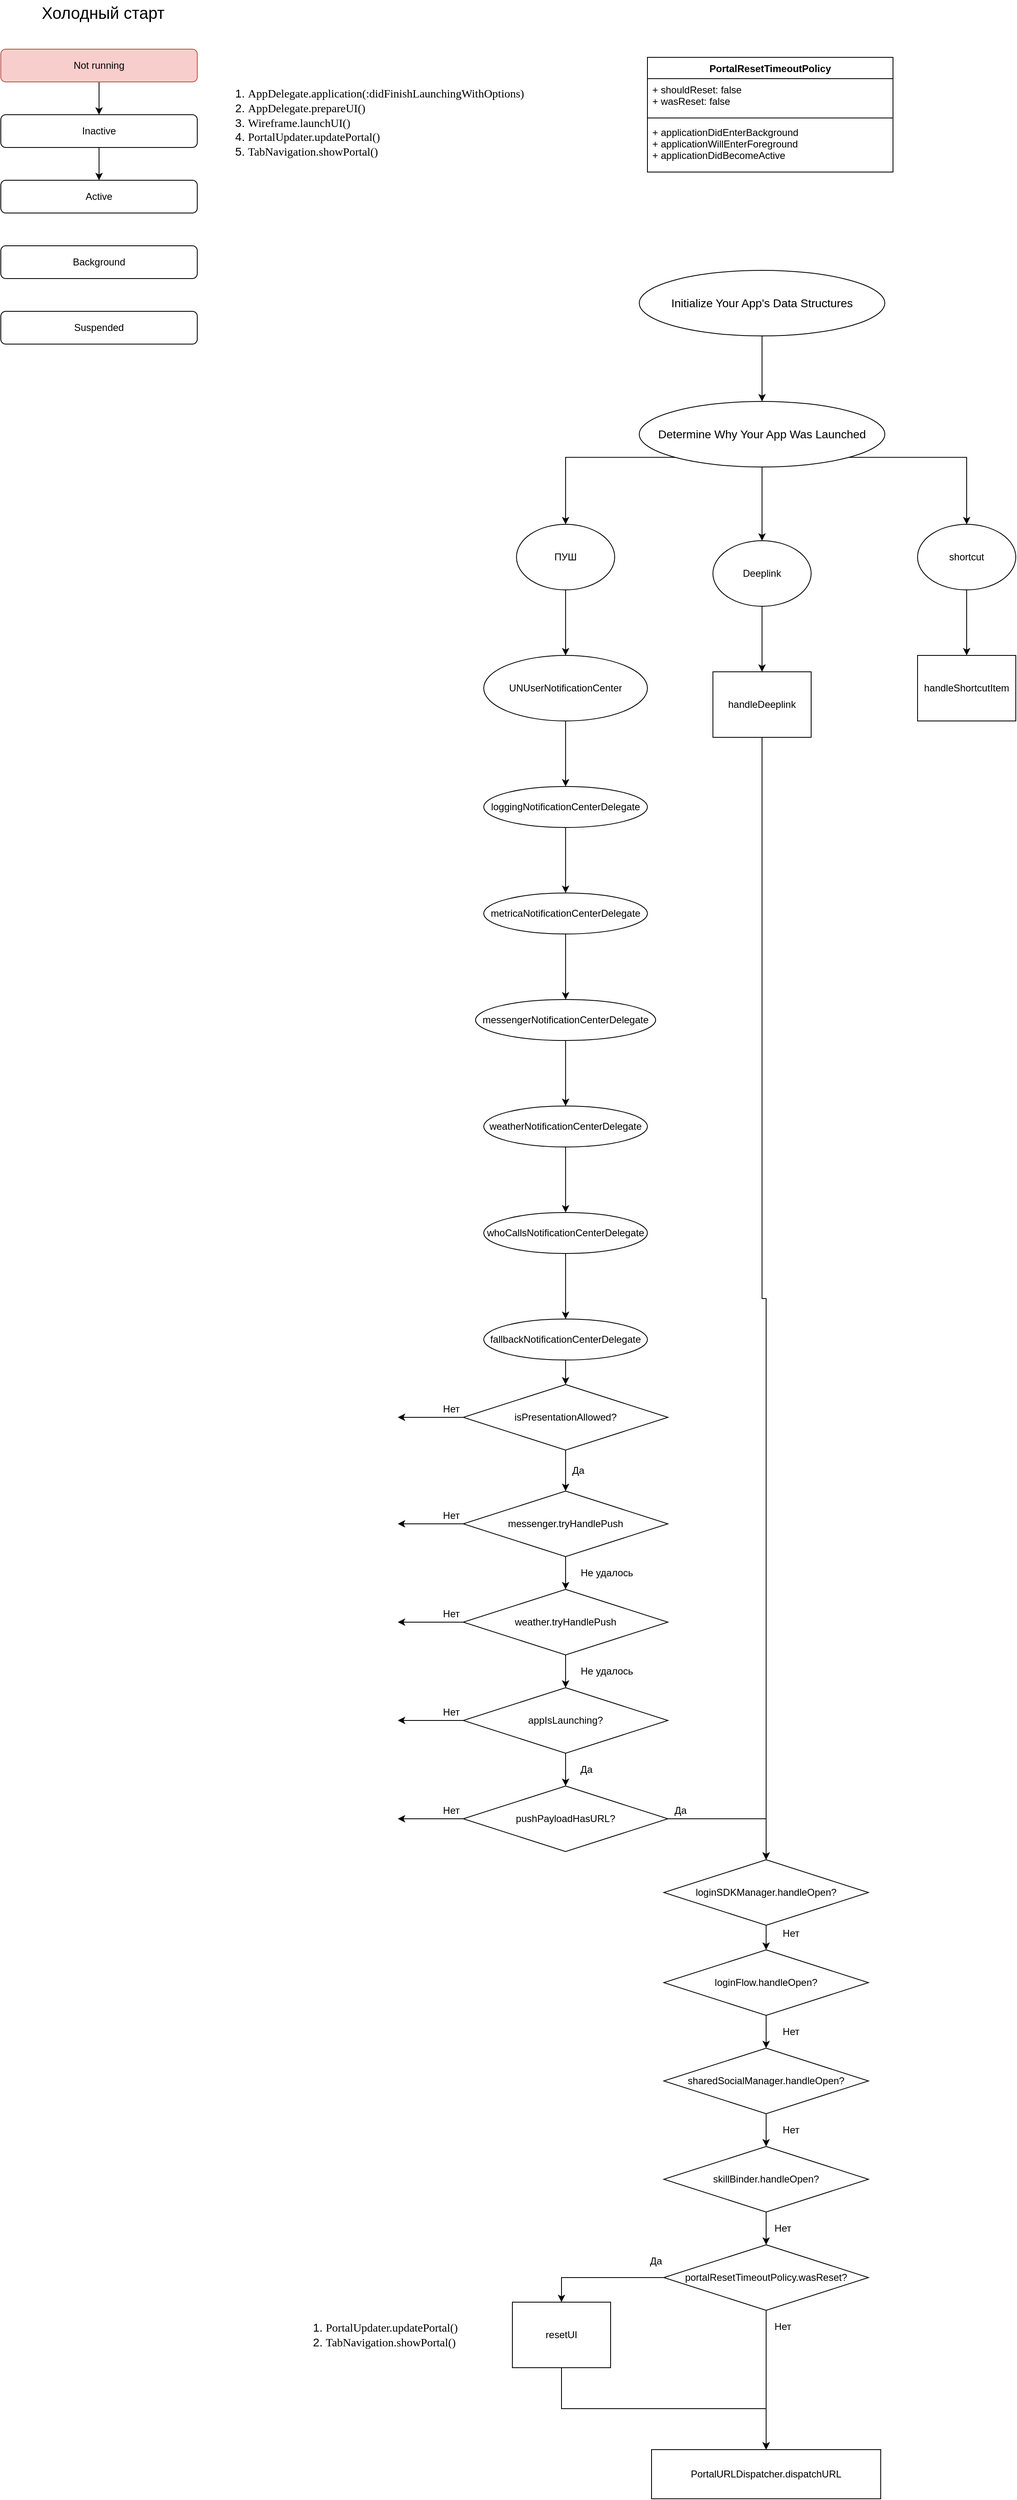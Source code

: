 <mxfile version="12.9.6" type="github"><diagram id="7pDGMGdCjHtcyB4AVkAt" name="Page-1"><mxGraphModel dx="1365" dy="1168" grid="1" gridSize="10" guides="1" tooltips="1" connect="1" arrows="1" fold="1" page="1" pageScale="1" pageWidth="2339" pageHeight="3300" math="0" shadow="0"><root><mxCell id="0"/><mxCell id="1" parent="0"/><mxCell id="Q1NVLPhv_rkMUIx4wccq-15" value="" style="edgeStyle=orthogonalEdgeStyle;rounded=0;orthogonalLoop=1;jettySize=auto;html=1;" edge="1" parent="1" source="Q1NVLPhv_rkMUIx4wccq-1" target="Q1NVLPhv_rkMUIx4wccq-2"><mxGeometry relative="1" as="geometry"/></mxCell><mxCell id="Q1NVLPhv_rkMUIx4wccq-1" value="Not running" style="rounded=1;whiteSpace=wrap;html=1;fillColor=#f8cecc;strokeColor=#b85450;" vertex="1" parent="1"><mxGeometry x="80" y="80" width="240" height="40" as="geometry"/></mxCell><mxCell id="Q1NVLPhv_rkMUIx4wccq-16" value="" style="edgeStyle=orthogonalEdgeStyle;rounded=0;orthogonalLoop=1;jettySize=auto;html=1;" edge="1" parent="1" source="Q1NVLPhv_rkMUIx4wccq-2" target="Q1NVLPhv_rkMUIx4wccq-3"><mxGeometry relative="1" as="geometry"/></mxCell><mxCell id="Q1NVLPhv_rkMUIx4wccq-2" value="Inactive" style="rounded=1;whiteSpace=wrap;html=1;" vertex="1" parent="1"><mxGeometry x="80" y="160" width="240" height="40" as="geometry"/></mxCell><mxCell id="Q1NVLPhv_rkMUIx4wccq-3" value="Active" style="rounded=1;whiteSpace=wrap;html=1;" vertex="1" parent="1"><mxGeometry x="80" y="240" width="240" height="40" as="geometry"/></mxCell><mxCell id="Q1NVLPhv_rkMUIx4wccq-4" value="Background" style="rounded=1;whiteSpace=wrap;html=1;" vertex="1" parent="1"><mxGeometry x="80" y="320" width="240" height="40" as="geometry"/></mxCell><mxCell id="Q1NVLPhv_rkMUIx4wccq-6" value="Suspended" style="rounded=1;whiteSpace=wrap;html=1;" vertex="1" parent="1"><mxGeometry x="80" y="400" width="240" height="40" as="geometry"/></mxCell><mxCell id="Q1NVLPhv_rkMUIx4wccq-14" value="&lt;font style=&quot;font-size: 20px&quot;&gt;Холодный старт&lt;/font&gt;" style="text;html=1;strokeColor=none;fillColor=none;align=center;verticalAlign=middle;whiteSpace=wrap;rounded=0;" vertex="1" parent="1"><mxGeometry x="110" y="20" width="190" height="30" as="geometry"/></mxCell><mxCell id="Q1NVLPhv_rkMUIx4wccq-17" value="&lt;div style=&quot;font-size: 14px&quot; align=&quot;left&quot;&gt;&lt;ol&gt;&lt;li&gt;&lt;font style=&quot;font-size: 14px&quot; face=&quot;Verdana&quot;&gt;AppDelegate.application(:didFinishLaunchingWithOptions)&lt;/font&gt;&lt;/li&gt;&lt;li&gt;&lt;font style=&quot;font-size: 14px&quot; face=&quot;Verdana&quot;&gt;&lt;font style=&quot;font-size: 14px&quot; face=&quot;Verdana&quot;&gt;AppDelegate.&lt;/font&gt;prepareUI()&lt;/font&gt;&lt;/li&gt;&lt;li&gt;&lt;font style=&quot;font-size: 14px&quot; face=&quot;Verdana&quot;&gt;Wireframe.launchUI()&lt;/font&gt;&lt;/li&gt;&lt;li&gt;&lt;font style=&quot;font-size: 14px&quot; face=&quot;Verdana&quot;&gt;PortalUpdater.updatePortal()&lt;/font&gt;&lt;/li&gt;&lt;li&gt;&lt;font style=&quot;font-size: 14px&quot; face=&quot;Verdana&quot;&gt;TabNavigation.showPortal()&lt;br&gt;&lt;/font&gt;&lt;/li&gt;&lt;/ol&gt;&lt;/div&gt;" style="text;html=1;strokeColor=none;fillColor=none;align=left;verticalAlign=middle;whiteSpace=wrap;rounded=0;" vertex="1" parent="1"><mxGeometry x="340" y="90" width="490" height="160" as="geometry"/></mxCell><mxCell id="Q1NVLPhv_rkMUIx4wccq-18" value="PortalResetTimeoutPolicy" style="swimlane;fontStyle=1;align=center;verticalAlign=top;childLayout=stackLayout;horizontal=1;startSize=26;horizontalStack=0;resizeParent=1;resizeParentMax=0;resizeLast=0;collapsible=1;marginBottom=0;" vertex="1" parent="1"><mxGeometry x="870" y="90" width="300" height="140" as="geometry"/></mxCell><mxCell id="Q1NVLPhv_rkMUIx4wccq-19" value="+ shouldReset: false&#xA;+ wasReset: false" style="text;strokeColor=none;fillColor=none;align=left;verticalAlign=top;spacingLeft=4;spacingRight=4;overflow=hidden;rotatable=0;points=[[0,0.5],[1,0.5]];portConstraint=eastwest;" vertex="1" parent="Q1NVLPhv_rkMUIx4wccq-18"><mxGeometry y="26" width="300" height="44" as="geometry"/></mxCell><mxCell id="Q1NVLPhv_rkMUIx4wccq-20" value="" style="line;strokeWidth=1;fillColor=none;align=left;verticalAlign=middle;spacingTop=-1;spacingLeft=3;spacingRight=3;rotatable=0;labelPosition=right;points=[];portConstraint=eastwest;" vertex="1" parent="Q1NVLPhv_rkMUIx4wccq-18"><mxGeometry y="70" width="300" height="8" as="geometry"/></mxCell><mxCell id="Q1NVLPhv_rkMUIx4wccq-21" value="+ applicationDidEnterBackground&#xA;+ applicationWillEnterForeground&#xA;+ applicationDidBecomeActive&#xA;" style="text;strokeColor=none;fillColor=none;align=left;verticalAlign=top;spacingLeft=4;spacingRight=4;overflow=hidden;rotatable=0;points=[[0,0.5],[1,0.5]];portConstraint=eastwest;" vertex="1" parent="Q1NVLPhv_rkMUIx4wccq-18"><mxGeometry y="78" width="300" height="62" as="geometry"/></mxCell><mxCell id="Q1NVLPhv_rkMUIx4wccq-24" value="" style="edgeStyle=orthogonalEdgeStyle;rounded=0;orthogonalLoop=1;jettySize=auto;html=1;" edge="1" parent="1" source="Q1NVLPhv_rkMUIx4wccq-22" target="Q1NVLPhv_rkMUIx4wccq-23"><mxGeometry relative="1" as="geometry"/></mxCell><mxCell id="Q1NVLPhv_rkMUIx4wccq-22" value="&lt;h3 id=&quot;3222090&quot;&gt;&lt;span style=&quot;font-weight: normal&quot;&gt;Initialize Your App's Data Structures&lt;/span&gt;&lt;/h3&gt;" style="ellipse;whiteSpace=wrap;html=1;" vertex="1" parent="1"><mxGeometry x="860" y="350" width="300" height="80" as="geometry"/></mxCell><mxCell id="Q1NVLPhv_rkMUIx4wccq-26" value="" style="edgeStyle=orthogonalEdgeStyle;rounded=0;orthogonalLoop=1;jettySize=auto;html=1;entryX=0.5;entryY=0;entryDx=0;entryDy=0;exitX=1;exitY=1;exitDx=0;exitDy=0;" edge="1" parent="1" source="Q1NVLPhv_rkMUIx4wccq-23" target="Q1NVLPhv_rkMUIx4wccq-25"><mxGeometry relative="1" as="geometry"/></mxCell><mxCell id="Q1NVLPhv_rkMUIx4wccq-30" value="" style="edgeStyle=orthogonalEdgeStyle;rounded=0;orthogonalLoop=1;jettySize=auto;html=1;entryX=0.5;entryY=0;entryDx=0;entryDy=0;" edge="1" parent="1" source="Q1NVLPhv_rkMUIx4wccq-23" target="Q1NVLPhv_rkMUIx4wccq-28"><mxGeometry relative="1" as="geometry"><mxPoint x="1010" y="670" as="targetPoint"/></mxGeometry></mxCell><mxCell id="Q1NVLPhv_rkMUIx4wccq-23" value="&lt;h3 id=&quot;2922740&quot;&gt;&lt;span style=&quot;font-weight: normal&quot;&gt;Determine Why Your App Was Launched&lt;/span&gt;&lt;/h3&gt;" style="ellipse;whiteSpace=wrap;html=1;" vertex="1" parent="1"><mxGeometry x="860" y="510" width="300" height="80" as="geometry"/></mxCell><mxCell id="Q1NVLPhv_rkMUIx4wccq-123" value="" style="edgeStyle=orthogonalEdgeStyle;rounded=0;orthogonalLoop=1;jettySize=auto;html=1;" edge="1" parent="1" source="Q1NVLPhv_rkMUIx4wccq-25" target="Q1NVLPhv_rkMUIx4wccq-122"><mxGeometry relative="1" as="geometry"/></mxCell><mxCell id="Q1NVLPhv_rkMUIx4wccq-25" value="shortcut" style="ellipse;whiteSpace=wrap;html=1;" vertex="1" parent="1"><mxGeometry x="1200" y="660" width="120" height="80" as="geometry"/></mxCell><mxCell id="Q1NVLPhv_rkMUIx4wccq-122" value="handleShortcutItem" style="rounded=0;whiteSpace=wrap;html=1;rounded=0;" vertex="1" parent="1"><mxGeometry x="1200" y="820" width="120" height="80" as="geometry"/></mxCell><mxCell id="Q1NVLPhv_rkMUIx4wccq-40" value="" style="edgeStyle=orthogonalEdgeStyle;rounded=0;orthogonalLoop=1;jettySize=auto;html=1;" edge="1" parent="1" source="Q1NVLPhv_rkMUIx4wccq-27" target="Q1NVLPhv_rkMUIx4wccq-39"><mxGeometry relative="1" as="geometry"/></mxCell><mxCell id="Q1NVLPhv_rkMUIx4wccq-27" value="ПУШ" style="ellipse;whiteSpace=wrap;html=1;" vertex="1" parent="1"><mxGeometry x="710" y="660" width="120" height="80" as="geometry"/></mxCell><mxCell id="Q1NVLPhv_rkMUIx4wccq-42" value="" style="edgeStyle=orthogonalEdgeStyle;rounded=0;orthogonalLoop=1;jettySize=auto;html=1;" edge="1" parent="1" source="Q1NVLPhv_rkMUIx4wccq-39" target="Q1NVLPhv_rkMUIx4wccq-41"><mxGeometry relative="1" as="geometry"/></mxCell><mxCell id="Q1NVLPhv_rkMUIx4wccq-39" value="UNUserNotificationCenter" style="ellipse;whiteSpace=wrap;html=1;" vertex="1" parent="1"><mxGeometry x="670" y="820" width="200" height="80" as="geometry"/></mxCell><mxCell id="Q1NVLPhv_rkMUIx4wccq-44" value="" style="edgeStyle=orthogonalEdgeStyle;rounded=0;orthogonalLoop=1;jettySize=auto;html=1;" edge="1" parent="1" source="Q1NVLPhv_rkMUIx4wccq-41" target="Q1NVLPhv_rkMUIx4wccq-43"><mxGeometry relative="1" as="geometry"/></mxCell><mxCell id="Q1NVLPhv_rkMUIx4wccq-41" value="loggingNotificationCenterDelegate" style="ellipse;whiteSpace=wrap;html=1;" vertex="1" parent="1"><mxGeometry x="670" y="980" width="200" height="50" as="geometry"/></mxCell><mxCell id="Q1NVLPhv_rkMUIx4wccq-46" value="" style="edgeStyle=orthogonalEdgeStyle;rounded=0;orthogonalLoop=1;jettySize=auto;html=1;" edge="1" parent="1" source="Q1NVLPhv_rkMUIx4wccq-43" target="Q1NVLPhv_rkMUIx4wccq-45"><mxGeometry relative="1" as="geometry"/></mxCell><mxCell id="Q1NVLPhv_rkMUIx4wccq-43" value="metricaNotificationCenterDelegate" style="ellipse;whiteSpace=wrap;html=1;" vertex="1" parent="1"><mxGeometry x="670" y="1110" width="200" height="50" as="geometry"/></mxCell><mxCell id="Q1NVLPhv_rkMUIx4wccq-48" value="" style="edgeStyle=orthogonalEdgeStyle;rounded=0;orthogonalLoop=1;jettySize=auto;html=1;" edge="1" parent="1" source="Q1NVLPhv_rkMUIx4wccq-45" target="Q1NVLPhv_rkMUIx4wccq-47"><mxGeometry relative="1" as="geometry"/></mxCell><mxCell id="Q1NVLPhv_rkMUIx4wccq-45" value="messengerNotificationCenterDelegate" style="ellipse;whiteSpace=wrap;html=1;" vertex="1" parent="1"><mxGeometry x="660" y="1240" width="220" height="50" as="geometry"/></mxCell><mxCell id="Q1NVLPhv_rkMUIx4wccq-50" value="" style="edgeStyle=orthogonalEdgeStyle;rounded=0;orthogonalLoop=1;jettySize=auto;html=1;" edge="1" parent="1" source="Q1NVLPhv_rkMUIx4wccq-47" target="Q1NVLPhv_rkMUIx4wccq-49"><mxGeometry relative="1" as="geometry"/></mxCell><mxCell id="Q1NVLPhv_rkMUIx4wccq-47" value="weatherNotificationCenterDelegate" style="ellipse;whiteSpace=wrap;html=1;" vertex="1" parent="1"><mxGeometry x="670" y="1370" width="200" height="50" as="geometry"/></mxCell><mxCell id="Q1NVLPhv_rkMUIx4wccq-52" value="" style="edgeStyle=orthogonalEdgeStyle;rounded=0;orthogonalLoop=1;jettySize=auto;html=1;" edge="1" parent="1" source="Q1NVLPhv_rkMUIx4wccq-49" target="Q1NVLPhv_rkMUIx4wccq-51"><mxGeometry relative="1" as="geometry"/></mxCell><mxCell id="Q1NVLPhv_rkMUIx4wccq-49" value="whoCallsNotificationCenterDelegate" style="ellipse;whiteSpace=wrap;html=1;" vertex="1" parent="1"><mxGeometry x="670" y="1500" width="200" height="50" as="geometry"/></mxCell><mxCell id="Q1NVLPhv_rkMUIx4wccq-63" value="" style="edgeStyle=orthogonalEdgeStyle;rounded=0;orthogonalLoop=1;jettySize=auto;html=1;" edge="1" parent="1" source="Q1NVLPhv_rkMUIx4wccq-51" target="Q1NVLPhv_rkMUIx4wccq-62"><mxGeometry relative="1" as="geometry"/></mxCell><mxCell id="Q1NVLPhv_rkMUIx4wccq-51" value="fallbackNotificationCenterDelegate" style="ellipse;whiteSpace=wrap;html=1;" vertex="1" parent="1"><mxGeometry x="670" y="1630" width="200" height="50" as="geometry"/></mxCell><mxCell id="Q1NVLPhv_rkMUIx4wccq-33" value="" style="edgeStyle=orthogonalEdgeStyle;rounded=0;orthogonalLoop=1;jettySize=auto;html=1;" edge="1" parent="1" source="Q1NVLPhv_rkMUIx4wccq-28" target="Q1NVLPhv_rkMUIx4wccq-32"><mxGeometry relative="1" as="geometry"/></mxCell><mxCell id="Q1NVLPhv_rkMUIx4wccq-28" value="Deeplink" style="ellipse;whiteSpace=wrap;html=1;" vertex="1" parent="1"><mxGeometry x="950" y="680" width="120" height="80" as="geometry"/></mxCell><mxCell id="Q1NVLPhv_rkMUIx4wccq-125" value="" style="edgeStyle=orthogonalEdgeStyle;rounded=0;orthogonalLoop=1;jettySize=auto;html=1;entryX=0.5;entryY=0;entryDx=0;entryDy=0;" edge="1" parent="1" source="Q1NVLPhv_rkMUIx4wccq-32" target="Q1NVLPhv_rkMUIx4wccq-99"><mxGeometry relative="1" as="geometry"><mxPoint x="1010" y="1000" as="targetPoint"/></mxGeometry></mxCell><mxCell id="Q1NVLPhv_rkMUIx4wccq-32" value="handleDeeplink" style="rounded=0;whiteSpace=wrap;html=1;" vertex="1" parent="1"><mxGeometry x="950" y="840" width="120" height="80" as="geometry"/></mxCell><mxCell id="Q1NVLPhv_rkMUIx4wccq-37" value="" style="edgeStyle=orthogonalEdgeStyle;rounded=0;orthogonalLoop=1;jettySize=auto;html=1;exitX=0.5;exitY=1;exitDx=0;exitDy=0;entryX=0.5;entryY=0;entryDx=0;entryDy=0;" edge="1" parent="1" source="Q1NVLPhv_rkMUIx4wccq-34" target="Q1NVLPhv_rkMUIx4wccq-120"><mxGeometry relative="1" as="geometry"><mxPoint x="1015" y="2980" as="targetPoint"/></mxGeometry></mxCell><mxCell id="Q1NVLPhv_rkMUIx4wccq-34" value="resetUI" style="rounded=0;whiteSpace=wrap;html=1;" vertex="1" parent="1"><mxGeometry x="705" y="2830" width="120" height="80" as="geometry"/></mxCell><mxCell id="Q1NVLPhv_rkMUIx4wccq-120" value="PortalURLDispatcher.dispatchURL" style="rounded=0;whiteSpace=wrap;html=1;" vertex="1" parent="1"><mxGeometry x="875" y="3010" width="280" height="60" as="geometry"/></mxCell><mxCell id="Q1NVLPhv_rkMUIx4wccq-31" value="" style="edgeStyle=orthogonalEdgeStyle;rounded=0;orthogonalLoop=1;jettySize=auto;html=1;exitX=0;exitY=1;exitDx=0;exitDy=0;" edge="1" parent="1" source="Q1NVLPhv_rkMUIx4wccq-23" target="Q1NVLPhv_rkMUIx4wccq-27"><mxGeometry relative="1" as="geometry"><mxPoint x="1020" y="600" as="sourcePoint"/><mxPoint x="1020" y="690" as="targetPoint"/></mxGeometry></mxCell><mxCell id="Q1NVLPhv_rkMUIx4wccq-67" value="" style="edgeStyle=orthogonalEdgeStyle;rounded=0;orthogonalLoop=1;jettySize=auto;html=1;" edge="1" parent="1" source="Q1NVLPhv_rkMUIx4wccq-62"><mxGeometry relative="1" as="geometry"><mxPoint x="565" y="1750" as="targetPoint"/></mxGeometry></mxCell><mxCell id="Q1NVLPhv_rkMUIx4wccq-71" value="" style="edgeStyle=orthogonalEdgeStyle;rounded=0;orthogonalLoop=1;jettySize=auto;html=1;" edge="1" parent="1" source="Q1NVLPhv_rkMUIx4wccq-62" target="Q1NVLPhv_rkMUIx4wccq-70"><mxGeometry relative="1" as="geometry"/></mxCell><mxCell id="Q1NVLPhv_rkMUIx4wccq-62" value="isPresentationAllowed?" style="rhombus;whiteSpace=wrap;html=1;" vertex="1" parent="1"><mxGeometry x="645" y="1710" width="250" height="80" as="geometry"/></mxCell><mxCell id="Q1NVLPhv_rkMUIx4wccq-73" value="" style="edgeStyle=orthogonalEdgeStyle;rounded=0;orthogonalLoop=1;jettySize=auto;html=1;" edge="1" parent="1" source="Q1NVLPhv_rkMUIx4wccq-70" target="Q1NVLPhv_rkMUIx4wccq-72"><mxGeometry relative="1" as="geometry"/></mxCell><mxCell id="Q1NVLPhv_rkMUIx4wccq-85" value="" style="edgeStyle=orthogonalEdgeStyle;rounded=0;orthogonalLoop=1;jettySize=auto;html=1;" edge="1" parent="1" source="Q1NVLPhv_rkMUIx4wccq-70"><mxGeometry relative="1" as="geometry"><mxPoint x="565" y="1880" as="targetPoint"/></mxGeometry></mxCell><mxCell id="Q1NVLPhv_rkMUIx4wccq-70" value="messenger.tryHandlePush" style="rhombus;whiteSpace=wrap;html=1;" vertex="1" parent="1"><mxGeometry x="645" y="1840" width="250" height="80" as="geometry"/></mxCell><mxCell id="Q1NVLPhv_rkMUIx4wccq-76" value="" style="edgeStyle=orthogonalEdgeStyle;rounded=0;orthogonalLoop=1;jettySize=auto;html=1;" edge="1" parent="1" source="Q1NVLPhv_rkMUIx4wccq-72" target="Q1NVLPhv_rkMUIx4wccq-75"><mxGeometry relative="1" as="geometry"/></mxCell><mxCell id="Q1NVLPhv_rkMUIx4wccq-87" value="" style="edgeStyle=orthogonalEdgeStyle;rounded=0;orthogonalLoop=1;jettySize=auto;html=1;" edge="1" parent="1" source="Q1NVLPhv_rkMUIx4wccq-72"><mxGeometry relative="1" as="geometry"><mxPoint x="565" y="2000" as="targetPoint"/></mxGeometry></mxCell><mxCell id="Q1NVLPhv_rkMUIx4wccq-72" value="weather.tryHandlePush" style="rhombus;whiteSpace=wrap;html=1;" vertex="1" parent="1"><mxGeometry x="645" y="1960" width="250" height="80" as="geometry"/></mxCell><mxCell id="Q1NVLPhv_rkMUIx4wccq-78" value="" style="edgeStyle=orthogonalEdgeStyle;rounded=0;orthogonalLoop=1;jettySize=auto;html=1;" edge="1" parent="1" source="Q1NVLPhv_rkMUIx4wccq-75" target="Q1NVLPhv_rkMUIx4wccq-77"><mxGeometry relative="1" as="geometry"/></mxCell><mxCell id="Q1NVLPhv_rkMUIx4wccq-89" value="" style="edgeStyle=orthogonalEdgeStyle;rounded=0;orthogonalLoop=1;jettySize=auto;html=1;" edge="1" parent="1" source="Q1NVLPhv_rkMUIx4wccq-75"><mxGeometry relative="1" as="geometry"><mxPoint x="565" y="2120" as="targetPoint"/></mxGeometry></mxCell><mxCell id="Q1NVLPhv_rkMUIx4wccq-75" value="appIsLaunching?" style="rhombus;whiteSpace=wrap;html=1;" vertex="1" parent="1"><mxGeometry x="645" y="2080" width="250" height="80" as="geometry"/></mxCell><mxCell id="Q1NVLPhv_rkMUIx4wccq-91" value="" style="edgeStyle=orthogonalEdgeStyle;rounded=0;orthogonalLoop=1;jettySize=auto;html=1;" edge="1" parent="1" source="Q1NVLPhv_rkMUIx4wccq-77"><mxGeometry relative="1" as="geometry"><mxPoint x="565" y="2240" as="targetPoint"/></mxGeometry></mxCell><mxCell id="Q1NVLPhv_rkMUIx4wccq-100" value="" style="edgeStyle=orthogonalEdgeStyle;rounded=0;orthogonalLoop=1;jettySize=auto;html=1;exitX=1;exitY=0.5;exitDx=0;exitDy=0;" edge="1" parent="1" source="Q1NVLPhv_rkMUIx4wccq-77" target="Q1NVLPhv_rkMUIx4wccq-99"><mxGeometry relative="1" as="geometry"/></mxCell><mxCell id="Q1NVLPhv_rkMUIx4wccq-77" value="pushPayloadHasURL?" style="rhombus;whiteSpace=wrap;html=1;" vertex="1" parent="1"><mxGeometry x="645" y="2200" width="250" height="80" as="geometry"/></mxCell><mxCell id="Q1NVLPhv_rkMUIx4wccq-102" value="" style="edgeStyle=orthogonalEdgeStyle;rounded=0;orthogonalLoop=1;jettySize=auto;html=1;" edge="1" parent="1" source="Q1NVLPhv_rkMUIx4wccq-99" target="Q1NVLPhv_rkMUIx4wccq-101"><mxGeometry relative="1" as="geometry"/></mxCell><mxCell id="Q1NVLPhv_rkMUIx4wccq-99" value="loginSDKManager.handleOpen?" style="rhombus;whiteSpace=wrap;html=1;" vertex="1" parent="1"><mxGeometry x="890" y="2290" width="250" height="80" as="geometry"/></mxCell><mxCell id="Q1NVLPhv_rkMUIx4wccq-104" value="" style="edgeStyle=orthogonalEdgeStyle;rounded=0;orthogonalLoop=1;jettySize=auto;html=1;" edge="1" parent="1" source="Q1NVLPhv_rkMUIx4wccq-101" target="Q1NVLPhv_rkMUIx4wccq-103"><mxGeometry relative="1" as="geometry"/></mxCell><mxCell id="Q1NVLPhv_rkMUIx4wccq-101" value="loginFlow.handleOpen?" style="rhombus;whiteSpace=wrap;html=1;" vertex="1" parent="1"><mxGeometry x="890" y="2400" width="250" height="80" as="geometry"/></mxCell><mxCell id="Q1NVLPhv_rkMUIx4wccq-106" value="" style="edgeStyle=orthogonalEdgeStyle;rounded=0;orthogonalLoop=1;jettySize=auto;html=1;" edge="1" parent="1" source="Q1NVLPhv_rkMUIx4wccq-103" target="Q1NVLPhv_rkMUIx4wccq-105"><mxGeometry relative="1" as="geometry"/></mxCell><mxCell id="Q1NVLPhv_rkMUIx4wccq-103" value="sharedSocialManager.handleOpen?" style="rhombus;whiteSpace=wrap;html=1;" vertex="1" parent="1"><mxGeometry x="890" y="2520" width="250" height="80" as="geometry"/></mxCell><mxCell id="Q1NVLPhv_rkMUIx4wccq-111" value="" style="edgeStyle=orthogonalEdgeStyle;rounded=0;orthogonalLoop=1;jettySize=auto;html=1;" edge="1" parent="1" source="Q1NVLPhv_rkMUIx4wccq-105" target="Q1NVLPhv_rkMUIx4wccq-110"><mxGeometry relative="1" as="geometry"/></mxCell><mxCell id="Q1NVLPhv_rkMUIx4wccq-105" value="skillBinder.handleOpen?" style="rhombus;whiteSpace=wrap;html=1;" vertex="1" parent="1"><mxGeometry x="890" y="2640" width="250" height="80" as="geometry"/></mxCell><mxCell id="Q1NVLPhv_rkMUIx4wccq-113" value="" style="edgeStyle=orthogonalEdgeStyle;rounded=0;orthogonalLoop=1;jettySize=auto;html=1;entryX=0.5;entryY=0;entryDx=0;entryDy=0;" edge="1" parent="1" source="Q1NVLPhv_rkMUIx4wccq-110" target="Q1NVLPhv_rkMUIx4wccq-34"><mxGeometry relative="1" as="geometry"><mxPoint x="810" y="2800" as="targetPoint"/></mxGeometry></mxCell><mxCell id="Q1NVLPhv_rkMUIx4wccq-115" value="" style="edgeStyle=orthogonalEdgeStyle;rounded=0;orthogonalLoop=1;jettySize=auto;html=1;entryX=0.5;entryY=0;entryDx=0;entryDy=0;" edge="1" parent="1" source="Q1NVLPhv_rkMUIx4wccq-110" target="Q1NVLPhv_rkMUIx4wccq-120"><mxGeometry relative="1" as="geometry"><mxPoint x="1015" y="2980" as="targetPoint"/></mxGeometry></mxCell><mxCell id="Q1NVLPhv_rkMUIx4wccq-110" value="portalResetTimeoutPolicy.wasReset?" style="rhombus;whiteSpace=wrap;html=1;" vertex="1" parent="1"><mxGeometry x="890" y="2760" width="250" height="80" as="geometry"/></mxCell><mxCell id="Q1NVLPhv_rkMUIx4wccq-68" value="Нет" style="text;html=1;align=center;verticalAlign=middle;resizable=0;points=[];autosize=1;" vertex="1" parent="1"><mxGeometry x="610" y="1730" width="40" height="20" as="geometry"/></mxCell><mxCell id="Q1NVLPhv_rkMUIx4wccq-69" value="Да" style="text;html=1;align=center;verticalAlign=middle;resizable=0;points=[];autosize=1;" vertex="1" parent="1"><mxGeometry x="770" y="1805" width="30" height="20" as="geometry"/></mxCell><mxCell id="Q1NVLPhv_rkMUIx4wccq-74" value="Не удалось" style="text;html=1;align=center;verticalAlign=middle;resizable=0;points=[];autosize=1;" vertex="1" parent="1"><mxGeometry x="780" y="1930" width="80" height="20" as="geometry"/></mxCell><mxCell id="Q1NVLPhv_rkMUIx4wccq-79" value="Не удалось" style="text;html=1;align=center;verticalAlign=middle;resizable=0;points=[];autosize=1;" vertex="1" parent="1"><mxGeometry x="780" y="2050" width="80" height="20" as="geometry"/></mxCell><mxCell id="Q1NVLPhv_rkMUIx4wccq-80" value="Да" style="text;html=1;align=center;verticalAlign=middle;resizable=0;points=[];autosize=1;" vertex="1" parent="1"><mxGeometry x="780" y="2170" width="30" height="20" as="geometry"/></mxCell><mxCell id="Q1NVLPhv_rkMUIx4wccq-83" value="Да" style="text;html=1;align=center;verticalAlign=middle;resizable=0;points=[];autosize=1;" vertex="1" parent="1"><mxGeometry x="895" y="2220" width="30" height="20" as="geometry"/></mxCell><mxCell id="Q1NVLPhv_rkMUIx4wccq-92" value="Нет" style="text;html=1;align=center;verticalAlign=middle;resizable=0;points=[];autosize=1;" vertex="1" parent="1"><mxGeometry x="610" y="1860" width="40" height="20" as="geometry"/></mxCell><mxCell id="Q1NVLPhv_rkMUIx4wccq-93" value="Нет" style="text;html=1;align=center;verticalAlign=middle;resizable=0;points=[];autosize=1;" vertex="1" parent="1"><mxGeometry x="610" y="1980" width="40" height="20" as="geometry"/></mxCell><mxCell id="Q1NVLPhv_rkMUIx4wccq-96" value="Нет" style="text;html=1;align=center;verticalAlign=middle;resizable=0;points=[];autosize=1;" vertex="1" parent="1"><mxGeometry x="610" y="2100" width="40" height="20" as="geometry"/></mxCell><mxCell id="Q1NVLPhv_rkMUIx4wccq-97" value="Нет" style="text;html=1;align=center;verticalAlign=middle;resizable=0;points=[];autosize=1;" vertex="1" parent="1"><mxGeometry x="610" y="2220" width="40" height="20" as="geometry"/></mxCell><mxCell id="Q1NVLPhv_rkMUIx4wccq-107" value="Нет" style="text;html=1;align=center;verticalAlign=middle;resizable=0;points=[];autosize=1;" vertex="1" parent="1"><mxGeometry x="1025" y="2370" width="40" height="20" as="geometry"/></mxCell><mxCell id="Q1NVLPhv_rkMUIx4wccq-108" value="Нет" style="text;html=1;align=center;verticalAlign=middle;resizable=0;points=[];autosize=1;" vertex="1" parent="1"><mxGeometry x="1025" y="2490" width="40" height="20" as="geometry"/></mxCell><mxCell id="Q1NVLPhv_rkMUIx4wccq-109" value="Нет" style="text;html=1;align=center;verticalAlign=middle;resizable=0;points=[];autosize=1;" vertex="1" parent="1"><mxGeometry x="1025" y="2610" width="40" height="20" as="geometry"/></mxCell><mxCell id="Q1NVLPhv_rkMUIx4wccq-116" value="Нет" style="text;html=1;align=center;verticalAlign=middle;resizable=0;points=[];autosize=1;" vertex="1" parent="1"><mxGeometry x="1015" y="2850" width="40" height="20" as="geometry"/></mxCell><mxCell id="Q1NVLPhv_rkMUIx4wccq-117" value="Да" style="text;html=1;align=center;verticalAlign=middle;resizable=0;points=[];autosize=1;" vertex="1" parent="1"><mxGeometry x="865" y="2770" width="30" height="20" as="geometry"/></mxCell><mxCell id="Q1NVLPhv_rkMUIx4wccq-118" value="Нет" style="text;html=1;align=center;verticalAlign=middle;resizable=0;points=[];autosize=1;" vertex="1" parent="1"><mxGeometry x="1015" y="2730" width="40" height="20" as="geometry"/></mxCell><mxCell id="Q1NVLPhv_rkMUIx4wccq-119" value="&lt;div style=&quot;font-size: 14px&quot;&gt;&lt;ol&gt;&lt;li&gt;&lt;font style=&quot;font-size: 14px&quot; face=&quot;Verdana&quot;&gt;PortalUpdater.updatePortal()&lt;/font&gt;&lt;/li&gt;&lt;li&gt;&lt;font style=&quot;font-size: 14px&quot; face=&quot;Verdana&quot;&gt;TabNavigation.showPortal()&lt;br&gt;&lt;/font&gt;&lt;/li&gt;&lt;/ol&gt;&lt;/div&gt;" style="text;html=1;strokeColor=none;fillColor=none;align=left;verticalAlign=middle;whiteSpace=wrap;rounded=0;" vertex="1" parent="1"><mxGeometry x="435" y="2790" width="260" height="160" as="geometry"/></mxCell></root></mxGraphModel></diagram></mxfile>